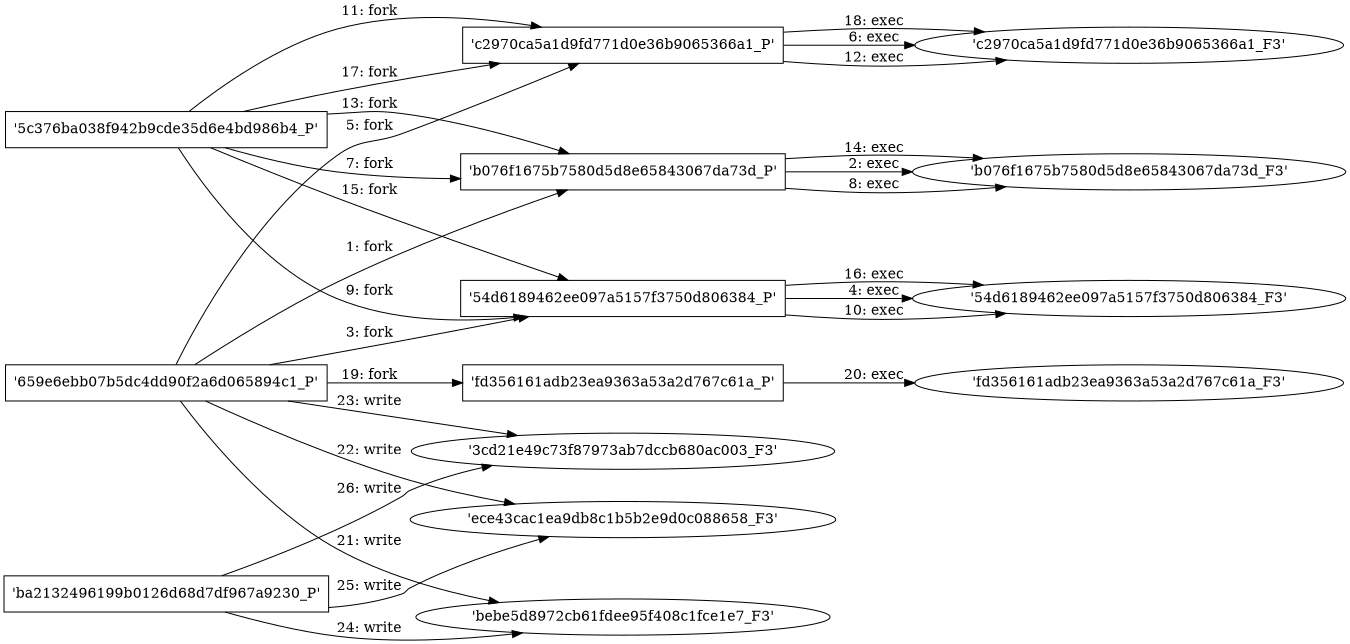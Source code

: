 digraph "D:\Learning\Paper\apt\基于CTI的攻击预警\Dataset\攻击图\ASGfromALLCTI\Dozens of Apps on Microsoft Store Displaying Adult, Gambling Content.dot" {
rankdir="LR"
size="9"
fixedsize="false"
splines="true"
nodesep=0.3
ranksep=0
fontsize=10
overlap="scalexy"
engine= "neato"
	"'659e6ebb07b5dc4dd90f2a6d065894c1_P'" [node_type=Process shape=box]
	"'b076f1675b7580d5d8e65843067da73d_P'" [node_type=Process shape=box]
	"'659e6ebb07b5dc4dd90f2a6d065894c1_P'" -> "'b076f1675b7580d5d8e65843067da73d_P'" [label="1: fork"]
	"'b076f1675b7580d5d8e65843067da73d_P'" [node_type=Process shape=box]
	"'b076f1675b7580d5d8e65843067da73d_F3'" [node_type=File shape=ellipse]
	"'b076f1675b7580d5d8e65843067da73d_P'" -> "'b076f1675b7580d5d8e65843067da73d_F3'" [label="2: exec"]
	"'659e6ebb07b5dc4dd90f2a6d065894c1_P'" [node_type=Process shape=box]
	"'54d6189462ee097a5157f3750d806384_P'" [node_type=Process shape=box]
	"'659e6ebb07b5dc4dd90f2a6d065894c1_P'" -> "'54d6189462ee097a5157f3750d806384_P'" [label="3: fork"]
	"'54d6189462ee097a5157f3750d806384_P'" [node_type=Process shape=box]
	"'54d6189462ee097a5157f3750d806384_F3'" [node_type=File shape=ellipse]
	"'54d6189462ee097a5157f3750d806384_P'" -> "'54d6189462ee097a5157f3750d806384_F3'" [label="4: exec"]
	"'659e6ebb07b5dc4dd90f2a6d065894c1_P'" [node_type=Process shape=box]
	"'c2970ca5a1d9fd771d0e36b9065366a1_P'" [node_type=Process shape=box]
	"'659e6ebb07b5dc4dd90f2a6d065894c1_P'" -> "'c2970ca5a1d9fd771d0e36b9065366a1_P'" [label="5: fork"]
	"'c2970ca5a1d9fd771d0e36b9065366a1_P'" [node_type=Process shape=box]
	"'c2970ca5a1d9fd771d0e36b9065366a1_F3'" [node_type=File shape=ellipse]
	"'c2970ca5a1d9fd771d0e36b9065366a1_P'" -> "'c2970ca5a1d9fd771d0e36b9065366a1_F3'" [label="6: exec"]
	"'5c376ba038f942b9cde35d6e4bd986b4_P'" [node_type=Process shape=box]
	"'b076f1675b7580d5d8e65843067da73d_P'" [node_type=Process shape=box]
	"'5c376ba038f942b9cde35d6e4bd986b4_P'" -> "'b076f1675b7580d5d8e65843067da73d_P'" [label="7: fork"]
	"'b076f1675b7580d5d8e65843067da73d_P'" [node_type=Process shape=box]
	"'b076f1675b7580d5d8e65843067da73d_F3'" [node_type=File shape=ellipse]
	"'b076f1675b7580d5d8e65843067da73d_P'" -> "'b076f1675b7580d5d8e65843067da73d_F3'" [label="8: exec"]
	"'5c376ba038f942b9cde35d6e4bd986b4_P'" [node_type=Process shape=box]
	"'54d6189462ee097a5157f3750d806384_P'" [node_type=Process shape=box]
	"'5c376ba038f942b9cde35d6e4bd986b4_P'" -> "'54d6189462ee097a5157f3750d806384_P'" [label="9: fork"]
	"'54d6189462ee097a5157f3750d806384_P'" [node_type=Process shape=box]
	"'54d6189462ee097a5157f3750d806384_F3'" [node_type=File shape=ellipse]
	"'54d6189462ee097a5157f3750d806384_P'" -> "'54d6189462ee097a5157f3750d806384_F3'" [label="10: exec"]
	"'5c376ba038f942b9cde35d6e4bd986b4_P'" [node_type=Process shape=box]
	"'c2970ca5a1d9fd771d0e36b9065366a1_P'" [node_type=Process shape=box]
	"'5c376ba038f942b9cde35d6e4bd986b4_P'" -> "'c2970ca5a1d9fd771d0e36b9065366a1_P'" [label="11: fork"]
	"'c2970ca5a1d9fd771d0e36b9065366a1_P'" [node_type=Process shape=box]
	"'c2970ca5a1d9fd771d0e36b9065366a1_F3'" [node_type=File shape=ellipse]
	"'c2970ca5a1d9fd771d0e36b9065366a1_P'" -> "'c2970ca5a1d9fd771d0e36b9065366a1_F3'" [label="12: exec"]
	"'5c376ba038f942b9cde35d6e4bd986b4_P'" [node_type=Process shape=box]
	"'b076f1675b7580d5d8e65843067da73d_P'" [node_type=Process shape=box]
	"'5c376ba038f942b9cde35d6e4bd986b4_P'" -> "'b076f1675b7580d5d8e65843067da73d_P'" [label="13: fork"]
	"'b076f1675b7580d5d8e65843067da73d_P'" [node_type=Process shape=box]
	"'b076f1675b7580d5d8e65843067da73d_F3'" [node_type=File shape=ellipse]
	"'b076f1675b7580d5d8e65843067da73d_P'" -> "'b076f1675b7580d5d8e65843067da73d_F3'" [label="14: exec"]
	"'5c376ba038f942b9cde35d6e4bd986b4_P'" [node_type=Process shape=box]
	"'54d6189462ee097a5157f3750d806384_P'" [node_type=Process shape=box]
	"'5c376ba038f942b9cde35d6e4bd986b4_P'" -> "'54d6189462ee097a5157f3750d806384_P'" [label="15: fork"]
	"'54d6189462ee097a5157f3750d806384_P'" [node_type=Process shape=box]
	"'54d6189462ee097a5157f3750d806384_F3'" [node_type=File shape=ellipse]
	"'54d6189462ee097a5157f3750d806384_P'" -> "'54d6189462ee097a5157f3750d806384_F3'" [label="16: exec"]
	"'5c376ba038f942b9cde35d6e4bd986b4_P'" [node_type=Process shape=box]
	"'c2970ca5a1d9fd771d0e36b9065366a1_P'" [node_type=Process shape=box]
	"'5c376ba038f942b9cde35d6e4bd986b4_P'" -> "'c2970ca5a1d9fd771d0e36b9065366a1_P'" [label="17: fork"]
	"'c2970ca5a1d9fd771d0e36b9065366a1_P'" [node_type=Process shape=box]
	"'c2970ca5a1d9fd771d0e36b9065366a1_F3'" [node_type=File shape=ellipse]
	"'c2970ca5a1d9fd771d0e36b9065366a1_P'" -> "'c2970ca5a1d9fd771d0e36b9065366a1_F3'" [label="18: exec"]
	"'659e6ebb07b5dc4dd90f2a6d065894c1_P'" [node_type=Process shape=box]
	"'fd356161adb23ea9363a53a2d767c61a_P'" [node_type=Process shape=box]
	"'659e6ebb07b5dc4dd90f2a6d065894c1_P'" -> "'fd356161adb23ea9363a53a2d767c61a_P'" [label="19: fork"]
	"'fd356161adb23ea9363a53a2d767c61a_P'" [node_type=Process shape=box]
	"'fd356161adb23ea9363a53a2d767c61a_F3'" [node_type=File shape=ellipse]
	"'fd356161adb23ea9363a53a2d767c61a_P'" -> "'fd356161adb23ea9363a53a2d767c61a_F3'" [label="20: exec"]
	"'bebe5d8972cb61fdee95f408c1fce1e7_F3'" [node_type=file shape=ellipse]
	"'659e6ebb07b5dc4dd90f2a6d065894c1_P'" [node_type=Process shape=box]
	"'659e6ebb07b5dc4dd90f2a6d065894c1_P'" -> "'bebe5d8972cb61fdee95f408c1fce1e7_F3'" [label="21: write"]
	"'ece43cac1ea9db8c1b5b2e9d0c088658_F3'" [node_type=file shape=ellipse]
	"'659e6ebb07b5dc4dd90f2a6d065894c1_P'" [node_type=Process shape=box]
	"'659e6ebb07b5dc4dd90f2a6d065894c1_P'" -> "'ece43cac1ea9db8c1b5b2e9d0c088658_F3'" [label="22: write"]
	"'3cd21e49c73f87973ab7dccb680ac003_F3'" [node_type=file shape=ellipse]
	"'659e6ebb07b5dc4dd90f2a6d065894c1_P'" [node_type=Process shape=box]
	"'659e6ebb07b5dc4dd90f2a6d065894c1_P'" -> "'3cd21e49c73f87973ab7dccb680ac003_F3'" [label="23: write"]
	"'bebe5d8972cb61fdee95f408c1fce1e7_F3'" [node_type=file shape=ellipse]
	"'ba2132496199b0126d68d7df967a9230_P'" [node_type=Process shape=box]
	"'ba2132496199b0126d68d7df967a9230_P'" -> "'bebe5d8972cb61fdee95f408c1fce1e7_F3'" [label="24: write"]
	"'ece43cac1ea9db8c1b5b2e9d0c088658_F3'" [node_type=file shape=ellipse]
	"'ba2132496199b0126d68d7df967a9230_P'" [node_type=Process shape=box]
	"'ba2132496199b0126d68d7df967a9230_P'" -> "'ece43cac1ea9db8c1b5b2e9d0c088658_F3'" [label="25: write"]
	"'3cd21e49c73f87973ab7dccb680ac003_F3'" [node_type=file shape=ellipse]
	"'ba2132496199b0126d68d7df967a9230_P'" [node_type=Process shape=box]
	"'ba2132496199b0126d68d7df967a9230_P'" -> "'3cd21e49c73f87973ab7dccb680ac003_F3'" [label="26: write"]
}
